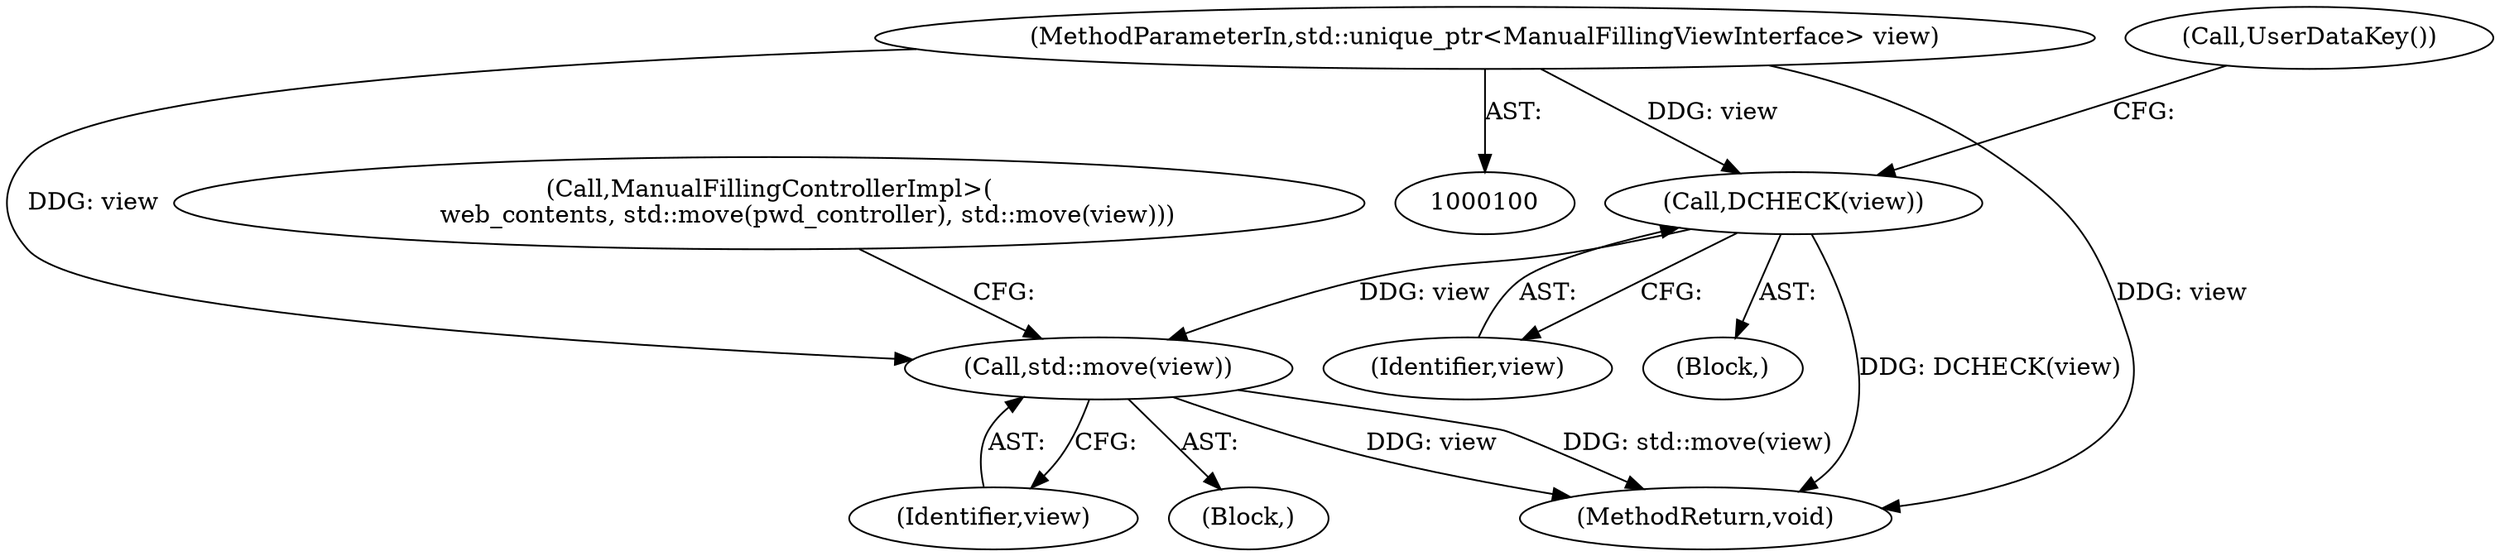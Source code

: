 digraph "1_Chrome_961d0cda4cfc3bcf04aa48ccc32772d63af12d9b_1@API" {
"1000130" [label="(Call,std::move(view))"];
"1000117" [label="(Call,DCHECK(view))"];
"1000103" [label="(MethodParameterIn,std::unique_ptr<ManualFillingViewInterface> view)"];
"1000123" [label="(Call,ManualFillingControllerImpl>(\n          web_contents, std::move(pwd_controller), std::move(view)))"];
"1000132" [label="(MethodReturn,void)"];
"1000127" [label="(Block,)"];
"1000103" [label="(MethodParameterIn,std::unique_ptr<ManualFillingViewInterface> view)"];
"1000104" [label="(Block,)"];
"1000120" [label="(Call,UserDataKey())"];
"1000118" [label="(Identifier,view)"];
"1000117" [label="(Call,DCHECK(view))"];
"1000131" [label="(Identifier,view)"];
"1000130" [label="(Call,std::move(view))"];
"1000130" -> "1000127"  [label="AST: "];
"1000130" -> "1000131"  [label="CFG: "];
"1000131" -> "1000130"  [label="AST: "];
"1000123" -> "1000130"  [label="CFG: "];
"1000130" -> "1000132"  [label="DDG: std::move(view)"];
"1000130" -> "1000132"  [label="DDG: view"];
"1000117" -> "1000130"  [label="DDG: view"];
"1000103" -> "1000130"  [label="DDG: view"];
"1000117" -> "1000104"  [label="AST: "];
"1000117" -> "1000118"  [label="CFG: "];
"1000118" -> "1000117"  [label="AST: "];
"1000120" -> "1000117"  [label="CFG: "];
"1000117" -> "1000132"  [label="DDG: DCHECK(view)"];
"1000103" -> "1000117"  [label="DDG: view"];
"1000103" -> "1000100"  [label="AST: "];
"1000103" -> "1000132"  [label="DDG: view"];
}
